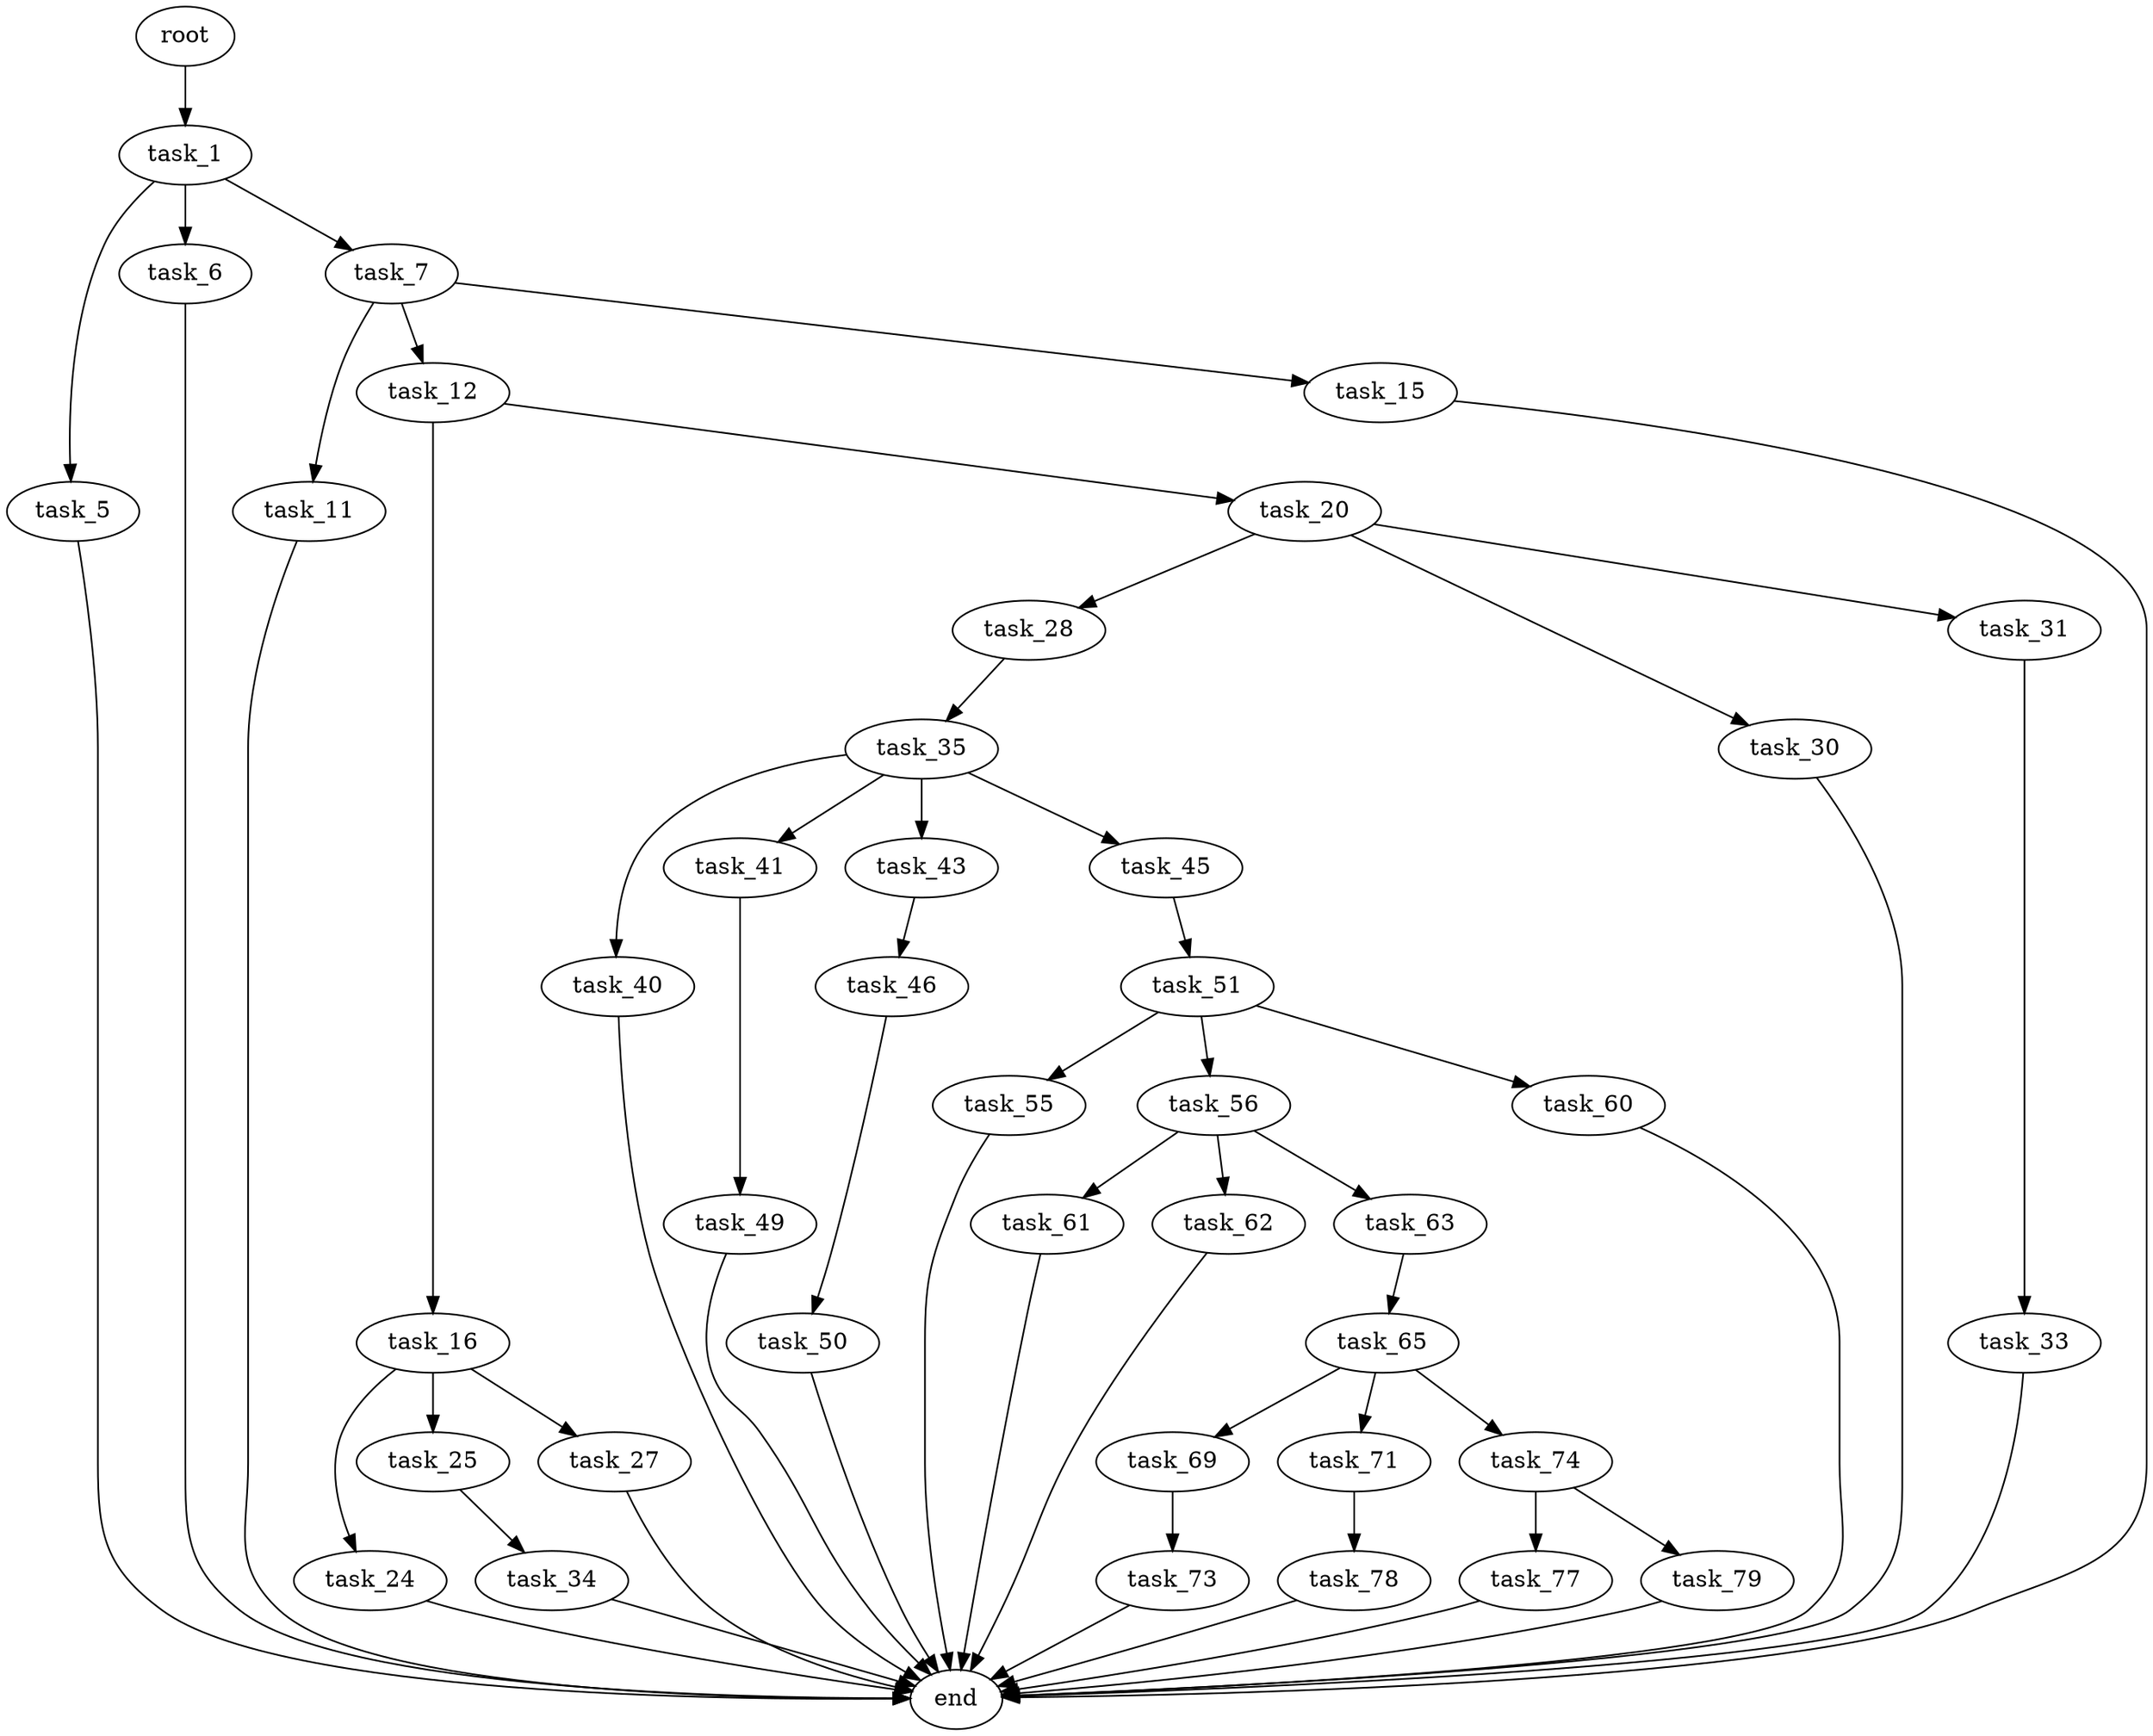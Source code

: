 digraph G {
  root [size="0.000000"];
  task_1 [size="17694877042.000000"];
  task_5 [size="8589934592.000000"];
  task_6 [size="914632954.000000"];
  task_7 [size="51896107206.000000"];
  end [size="0.000000"];
  task_11 [size="5947147906.000000"];
  task_12 [size="3240690849.000000"];
  task_15 [size="49658056668.000000"];
  task_16 [size="13609967838.000000"];
  task_20 [size="7830259644.000000"];
  task_24 [size="282200926004.000000"];
  task_25 [size="7489635317.000000"];
  task_27 [size="4090108100.000000"];
  task_28 [size="835259297963.000000"];
  task_30 [size="8589934592.000000"];
  task_31 [size="75087329672.000000"];
  task_34 [size="28991029248.000000"];
  task_35 [size="549755813888.000000"];
  task_33 [size="1902081055.000000"];
  task_40 [size="68719476736.000000"];
  task_41 [size="308974806306.000000"];
  task_43 [size="15308284323.000000"];
  task_45 [size="28991029248.000000"];
  task_49 [size="549755813888.000000"];
  task_46 [size="549755813888.000000"];
  task_51 [size="28991029248.000000"];
  task_50 [size="1073741824000.000000"];
  task_55 [size="366982047536.000000"];
  task_56 [size="549755813888.000000"];
  task_60 [size="8589934592.000000"];
  task_61 [size="549755813888.000000"];
  task_62 [size="28991029248.000000"];
  task_63 [size="28991029248.000000"];
  task_65 [size="134217728000.000000"];
  task_69 [size="18531427251.000000"];
  task_71 [size="8589934592.000000"];
  task_74 [size="1424634529.000000"];
  task_73 [size="549755813888.000000"];
  task_78 [size="573516029174.000000"];
  task_77 [size="59169920583.000000"];
  task_79 [size="8446155504.000000"];

  root -> task_1 [size="1.000000"];
  task_1 -> task_5 [size="301989888.000000"];
  task_1 -> task_6 [size="301989888.000000"];
  task_1 -> task_7 [size="301989888.000000"];
  task_5 -> end [size="1.000000"];
  task_6 -> end [size="1.000000"];
  task_7 -> task_11 [size="838860800.000000"];
  task_7 -> task_12 [size="838860800.000000"];
  task_7 -> task_15 [size="838860800.000000"];
  task_11 -> end [size="1.000000"];
  task_12 -> task_16 [size="75497472.000000"];
  task_12 -> task_20 [size="75497472.000000"];
  task_15 -> end [size="1.000000"];
  task_16 -> task_24 [size="838860800.000000"];
  task_16 -> task_25 [size="838860800.000000"];
  task_16 -> task_27 [size="838860800.000000"];
  task_20 -> task_28 [size="209715200.000000"];
  task_20 -> task_30 [size="209715200.000000"];
  task_20 -> task_31 [size="209715200.000000"];
  task_24 -> end [size="1.000000"];
  task_25 -> task_34 [size="411041792.000000"];
  task_27 -> end [size="1.000000"];
  task_28 -> task_35 [size="679477248.000000"];
  task_30 -> end [size="1.000000"];
  task_31 -> task_33 [size="209715200.000000"];
  task_34 -> end [size="1.000000"];
  task_35 -> task_40 [size="536870912.000000"];
  task_35 -> task_41 [size="536870912.000000"];
  task_35 -> task_43 [size="536870912.000000"];
  task_35 -> task_45 [size="536870912.000000"];
  task_33 -> end [size="1.000000"];
  task_40 -> end [size="1.000000"];
  task_41 -> task_49 [size="301989888.000000"];
  task_43 -> task_46 [size="411041792.000000"];
  task_45 -> task_51 [size="75497472.000000"];
  task_49 -> end [size="1.000000"];
  task_46 -> task_50 [size="536870912.000000"];
  task_51 -> task_55 [size="75497472.000000"];
  task_51 -> task_56 [size="75497472.000000"];
  task_51 -> task_60 [size="75497472.000000"];
  task_50 -> end [size="1.000000"];
  task_55 -> end [size="1.000000"];
  task_56 -> task_61 [size="536870912.000000"];
  task_56 -> task_62 [size="536870912.000000"];
  task_56 -> task_63 [size="536870912.000000"];
  task_60 -> end [size="1.000000"];
  task_61 -> end [size="1.000000"];
  task_62 -> end [size="1.000000"];
  task_63 -> task_65 [size="75497472.000000"];
  task_65 -> task_69 [size="209715200.000000"];
  task_65 -> task_71 [size="209715200.000000"];
  task_65 -> task_74 [size="209715200.000000"];
  task_69 -> task_73 [size="411041792.000000"];
  task_71 -> task_78 [size="33554432.000000"];
  task_74 -> task_77 [size="33554432.000000"];
  task_74 -> task_79 [size="33554432.000000"];
  task_73 -> end [size="1.000000"];
  task_78 -> end [size="1.000000"];
  task_77 -> end [size="1.000000"];
  task_79 -> end [size="1.000000"];
}
